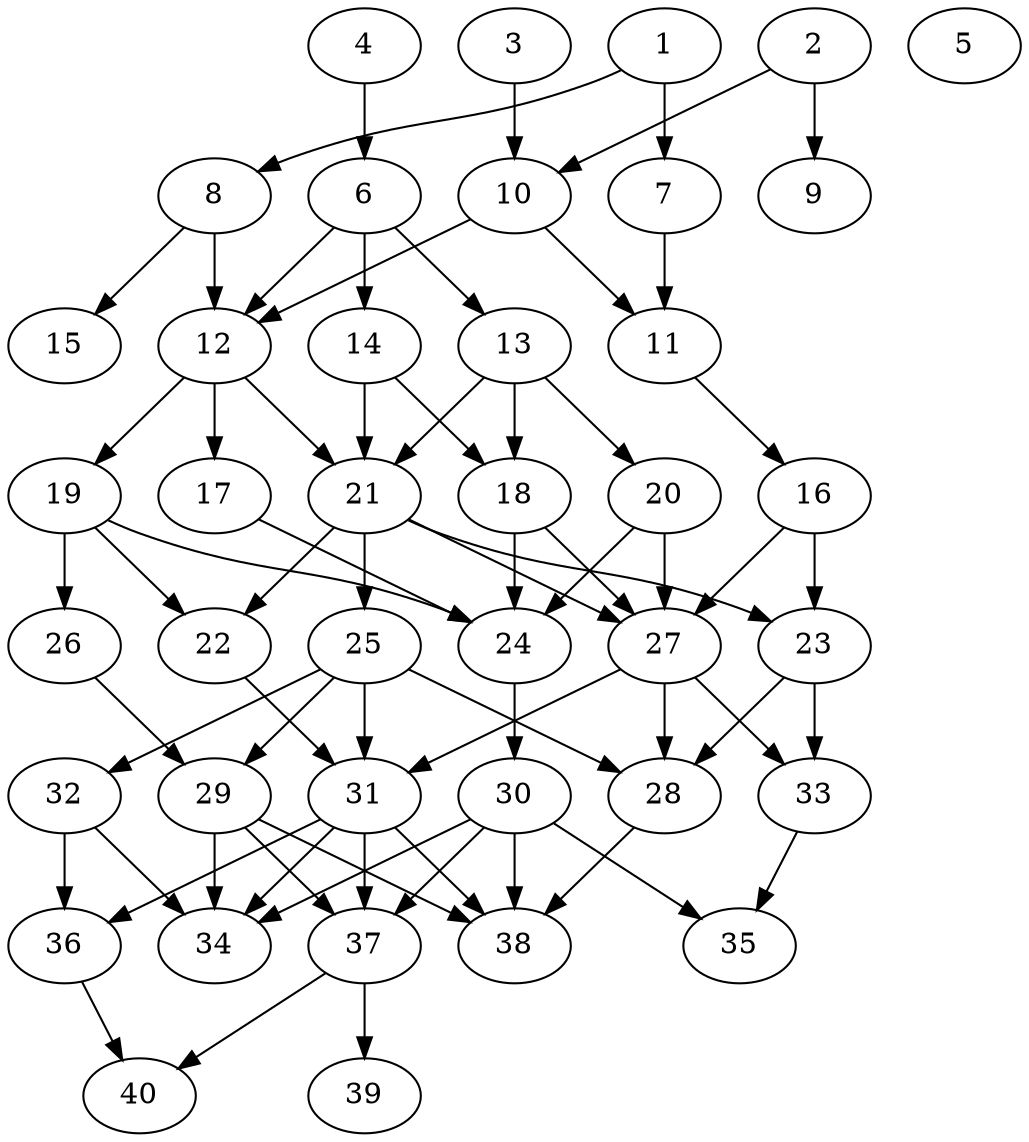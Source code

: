 // DAG automatically generated by daggen at Thu Oct  3 14:06:50 2019
// ./daggen --dot -n 40 --ccr 0.5 --fat 0.5 --regular 0.9 --density 0.6 --mindata 5242880 --maxdata 52428800 
digraph G {
  1 [size="50427904", alpha="0.16", expect_size="25213952"] 
  1 -> 7 [size ="25213952"]
  1 -> 8 [size ="25213952"]
  2 [size="14848000", alpha="0.06", expect_size="7424000"] 
  2 -> 9 [size ="7424000"]
  2 -> 10 [size ="7424000"]
  3 [size="28672000", alpha="0.19", expect_size="14336000"] 
  3 -> 10 [size ="14336000"]
  4 [size="73977856", alpha="0.11", expect_size="36988928"] 
  4 -> 6 [size ="36988928"]
  5 [size="25182208", alpha="0.19", expect_size="12591104"] 
  6 [size="39745536", alpha="0.13", expect_size="19872768"] 
  6 -> 12 [size ="19872768"]
  6 -> 13 [size ="19872768"]
  6 -> 14 [size ="19872768"]
  7 [size="37150720", alpha="0.01", expect_size="18575360"] 
  7 -> 11 [size ="18575360"]
  8 [size="37912576", alpha="0.05", expect_size="18956288"] 
  8 -> 12 [size ="18956288"]
  8 -> 15 [size ="18956288"]
  9 [size="54054912", alpha="0.17", expect_size="27027456"] 
  10 [size="37029888", alpha="0.06", expect_size="18514944"] 
  10 -> 11 [size ="18514944"]
  10 -> 12 [size ="18514944"]
  11 [size="57456640", alpha="0.16", expect_size="28728320"] 
  11 -> 16 [size ="28728320"]
  12 [size="40876032", alpha="0.18", expect_size="20438016"] 
  12 -> 17 [size ="20438016"]
  12 -> 19 [size ="20438016"]
  12 -> 21 [size ="20438016"]
  13 [size="70172672", alpha="0.00", expect_size="35086336"] 
  13 -> 18 [size ="35086336"]
  13 -> 20 [size ="35086336"]
  13 -> 21 [size ="35086336"]
  14 [size="64819200", alpha="0.06", expect_size="32409600"] 
  14 -> 18 [size ="32409600"]
  14 -> 21 [size ="32409600"]
  15 [size="20860928", alpha="0.04", expect_size="10430464"] 
  16 [size="18003968", alpha="0.04", expect_size="9001984"] 
  16 -> 23 [size ="9001984"]
  16 -> 27 [size ="9001984"]
  17 [size="78714880", alpha="0.12", expect_size="39357440"] 
  17 -> 24 [size ="39357440"]
  18 [size="82796544", alpha="0.02", expect_size="41398272"] 
  18 -> 24 [size ="41398272"]
  18 -> 27 [size ="41398272"]
  19 [size="10993664", alpha="0.13", expect_size="5496832"] 
  19 -> 22 [size ="5496832"]
  19 -> 24 [size ="5496832"]
  19 -> 26 [size ="5496832"]
  20 [size="89634816", alpha="0.02", expect_size="44817408"] 
  20 -> 24 [size ="44817408"]
  20 -> 27 [size ="44817408"]
  21 [size="21467136", alpha="0.00", expect_size="10733568"] 
  21 -> 22 [size ="10733568"]
  21 -> 23 [size ="10733568"]
  21 -> 25 [size ="10733568"]
  21 -> 27 [size ="10733568"]
  22 [size="98566144", alpha="0.20", expect_size="49283072"] 
  22 -> 31 [size ="49283072"]
  23 [size="89110528", alpha="0.03", expect_size="44555264"] 
  23 -> 28 [size ="44555264"]
  23 -> 33 [size ="44555264"]
  24 [size="89600000", alpha="0.19", expect_size="44800000"] 
  24 -> 30 [size ="44800000"]
  25 [size="25683968", alpha="0.19", expect_size="12841984"] 
  25 -> 28 [size ="12841984"]
  25 -> 29 [size ="12841984"]
  25 -> 31 [size ="12841984"]
  25 -> 32 [size ="12841984"]
  26 [size="43984896", alpha="0.04", expect_size="21992448"] 
  26 -> 29 [size ="21992448"]
  27 [size="61472768", alpha="0.16", expect_size="30736384"] 
  27 -> 28 [size ="30736384"]
  27 -> 31 [size ="30736384"]
  27 -> 33 [size ="30736384"]
  28 [size="23848960", alpha="0.13", expect_size="11924480"] 
  28 -> 38 [size ="11924480"]
  29 [size="31016960", alpha="0.19", expect_size="15508480"] 
  29 -> 34 [size ="15508480"]
  29 -> 37 [size ="15508480"]
  29 -> 38 [size ="15508480"]
  30 [size="90322944", alpha="0.11", expect_size="45161472"] 
  30 -> 34 [size ="45161472"]
  30 -> 35 [size ="45161472"]
  30 -> 37 [size ="45161472"]
  30 -> 38 [size ="45161472"]
  31 [size="101120000", alpha="0.13", expect_size="50560000"] 
  31 -> 34 [size ="50560000"]
  31 -> 36 [size ="50560000"]
  31 -> 37 [size ="50560000"]
  31 -> 38 [size ="50560000"]
  32 [size="103354368", alpha="0.02", expect_size="51677184"] 
  32 -> 34 [size ="51677184"]
  32 -> 36 [size ="51677184"]
  33 [size="101384192", alpha="0.03", expect_size="50692096"] 
  33 -> 35 [size ="50692096"]
  34 [size="19030016", alpha="0.16", expect_size="9515008"] 
  35 [size="14157824", alpha="0.10", expect_size="7078912"] 
  36 [size="101462016", alpha="0.07", expect_size="50731008"] 
  36 -> 40 [size ="50731008"]
  37 [size="27088896", alpha="0.18", expect_size="13544448"] 
  37 -> 39 [size ="13544448"]
  37 -> 40 [size ="13544448"]
  38 [size="100818944", alpha="0.04", expect_size="50409472"] 
  39 [size="66967552", alpha="0.10", expect_size="33483776"] 
  40 [size="63477760", alpha="0.13", expect_size="31738880"] 
}
